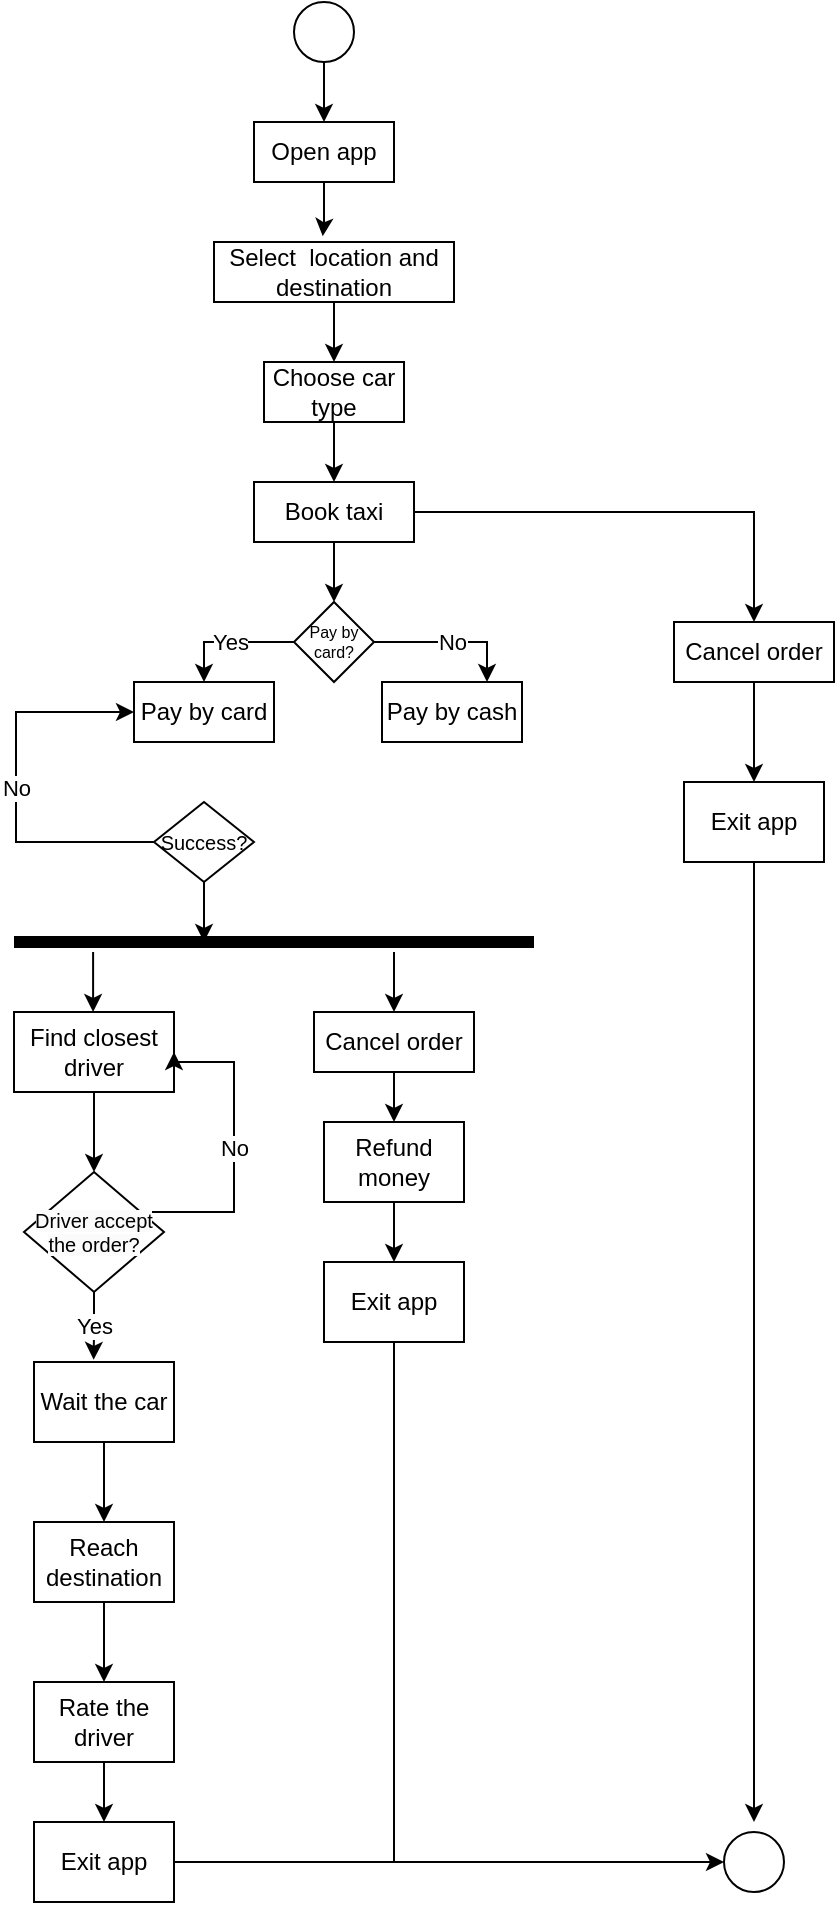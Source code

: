 <mxfile version="24.0.2" type="device">
  <diagram name="Сторінка-1" id="kmo2ZfYhTHndC0RWYkVL">
    <mxGraphModel dx="851" dy="561" grid="1" gridSize="10" guides="1" tooltips="1" connect="1" arrows="1" fold="1" page="1" pageScale="1" pageWidth="827" pageHeight="1169" math="0" shadow="0">
      <root>
        <mxCell id="0" />
        <mxCell id="1" parent="0" />
        <mxCell id="PLdyemcd7zMbez4ld6D0-33" style="edgeStyle=orthogonalEdgeStyle;rounded=0;orthogonalLoop=1;jettySize=auto;html=1;entryX=0.5;entryY=0;entryDx=0;entryDy=0;" edge="1" parent="1" source="PLdyemcd7zMbez4ld6D0-1" target="PLdyemcd7zMbez4ld6D0-2">
          <mxGeometry relative="1" as="geometry" />
        </mxCell>
        <mxCell id="PLdyemcd7zMbez4ld6D0-1" value="" style="ellipse;whiteSpace=wrap;html=1;aspect=fixed;" vertex="1" parent="1">
          <mxGeometry x="370" y="320" width="30" height="30" as="geometry" />
        </mxCell>
        <mxCell id="PLdyemcd7zMbez4ld6D0-2" value="Open app" style="rounded=0;whiteSpace=wrap;html=1;" vertex="1" parent="1">
          <mxGeometry x="350" y="380" width="70" height="30" as="geometry" />
        </mxCell>
        <mxCell id="PLdyemcd7zMbez4ld6D0-35" style="edgeStyle=orthogonalEdgeStyle;rounded=0;orthogonalLoop=1;jettySize=auto;html=1;entryX=0.5;entryY=0;entryDx=0;entryDy=0;" edge="1" parent="1" source="PLdyemcd7zMbez4ld6D0-3" target="PLdyemcd7zMbez4ld6D0-4">
          <mxGeometry relative="1" as="geometry" />
        </mxCell>
        <mxCell id="PLdyemcd7zMbez4ld6D0-3" value="Select&amp;nbsp; location and destination" style="rounded=0;whiteSpace=wrap;html=1;" vertex="1" parent="1">
          <mxGeometry x="330" y="440" width="120" height="30" as="geometry" />
        </mxCell>
        <mxCell id="PLdyemcd7zMbez4ld6D0-36" style="edgeStyle=orthogonalEdgeStyle;rounded=0;orthogonalLoop=1;jettySize=auto;html=1;entryX=0.5;entryY=0;entryDx=0;entryDy=0;" edge="1" parent="1" source="PLdyemcd7zMbez4ld6D0-4" target="PLdyemcd7zMbez4ld6D0-12">
          <mxGeometry relative="1" as="geometry" />
        </mxCell>
        <mxCell id="PLdyemcd7zMbez4ld6D0-4" value="Choose car type" style="rounded=0;whiteSpace=wrap;html=1;" vertex="1" parent="1">
          <mxGeometry x="355" y="500" width="70" height="30" as="geometry" />
        </mxCell>
        <mxCell id="PLdyemcd7zMbez4ld6D0-8" value="Yes" style="edgeStyle=orthogonalEdgeStyle;rounded=0;orthogonalLoop=1;jettySize=auto;html=1;entryX=0.5;entryY=0;entryDx=0;entryDy=0;" edge="1" parent="1" source="PLdyemcd7zMbez4ld6D0-5" target="PLdyemcd7zMbez4ld6D0-6">
          <mxGeometry relative="1" as="geometry" />
        </mxCell>
        <mxCell id="PLdyemcd7zMbez4ld6D0-9" value="No" style="edgeStyle=orthogonalEdgeStyle;rounded=0;orthogonalLoop=1;jettySize=auto;html=1;entryX=0.75;entryY=0;entryDx=0;entryDy=0;" edge="1" parent="1" source="PLdyemcd7zMbez4ld6D0-5" target="PLdyemcd7zMbez4ld6D0-7">
          <mxGeometry relative="1" as="geometry" />
        </mxCell>
        <mxCell id="PLdyemcd7zMbez4ld6D0-5" value="Pay by card?" style="rhombus;whiteSpace=wrap;html=1;fontSize=8;" vertex="1" parent="1">
          <mxGeometry x="370" y="620" width="40" height="40" as="geometry" />
        </mxCell>
        <mxCell id="PLdyemcd7zMbez4ld6D0-6" value="Pay by card" style="rounded=0;whiteSpace=wrap;html=1;" vertex="1" parent="1">
          <mxGeometry x="290" y="660" width="70" height="30" as="geometry" />
        </mxCell>
        <mxCell id="PLdyemcd7zMbez4ld6D0-7" value="Pay by cash" style="rounded=0;whiteSpace=wrap;html=1;" vertex="1" parent="1">
          <mxGeometry x="414" y="660" width="70" height="30" as="geometry" />
        </mxCell>
        <mxCell id="PLdyemcd7zMbez4ld6D0-11" value="No" style="edgeStyle=orthogonalEdgeStyle;rounded=0;orthogonalLoop=1;jettySize=auto;html=1;entryX=0;entryY=0.5;entryDx=0;entryDy=0;" edge="1" parent="1" source="PLdyemcd7zMbez4ld6D0-10" target="PLdyemcd7zMbez4ld6D0-6">
          <mxGeometry relative="1" as="geometry">
            <mxPoint x="230" y="650" as="targetPoint" />
            <Array as="points">
              <mxPoint x="231" y="740" />
              <mxPoint x="231" y="675" />
            </Array>
          </mxGeometry>
        </mxCell>
        <mxCell id="PLdyemcd7zMbez4ld6D0-42" style="edgeStyle=orthogonalEdgeStyle;rounded=0;orthogonalLoop=1;jettySize=auto;html=1;" edge="1" parent="1" source="PLdyemcd7zMbez4ld6D0-10">
          <mxGeometry relative="1" as="geometry">
            <mxPoint x="325" y="790" as="targetPoint" />
          </mxGeometry>
        </mxCell>
        <mxCell id="PLdyemcd7zMbez4ld6D0-10" value="Success?" style="rhombus;whiteSpace=wrap;html=1;fontSize=10;" vertex="1" parent="1">
          <mxGeometry x="300" y="720" width="50" height="40" as="geometry" />
        </mxCell>
        <mxCell id="PLdyemcd7zMbez4ld6D0-37" style="edgeStyle=orthogonalEdgeStyle;rounded=0;orthogonalLoop=1;jettySize=auto;html=1;entryX=0.5;entryY=0;entryDx=0;entryDy=0;" edge="1" parent="1" source="PLdyemcd7zMbez4ld6D0-12" target="PLdyemcd7zMbez4ld6D0-5">
          <mxGeometry relative="1" as="geometry" />
        </mxCell>
        <mxCell id="PLdyemcd7zMbez4ld6D0-49" style="edgeStyle=orthogonalEdgeStyle;rounded=0;orthogonalLoop=1;jettySize=auto;html=1;entryX=0.5;entryY=0;entryDx=0;entryDy=0;" edge="1" parent="1" source="PLdyemcd7zMbez4ld6D0-12" target="PLdyemcd7zMbez4ld6D0-25">
          <mxGeometry relative="1" as="geometry" />
        </mxCell>
        <mxCell id="PLdyemcd7zMbez4ld6D0-12" value="Book taxi" style="rounded=0;whiteSpace=wrap;html=1;" vertex="1" parent="1">
          <mxGeometry x="350" y="560" width="80" height="30" as="geometry" />
        </mxCell>
        <mxCell id="PLdyemcd7zMbez4ld6D0-18" style="edgeStyle=orthogonalEdgeStyle;rounded=0;orthogonalLoop=1;jettySize=auto;html=1;entryX=0.5;entryY=0;entryDx=0;entryDy=0;" edge="1" parent="1" source="PLdyemcd7zMbez4ld6D0-14" target="PLdyemcd7zMbez4ld6D0-16">
          <mxGeometry relative="1" as="geometry" />
        </mxCell>
        <mxCell id="PLdyemcd7zMbez4ld6D0-14" value="Find closest driver" style="rounded=0;whiteSpace=wrap;html=1;" vertex="1" parent="1">
          <mxGeometry x="230" y="825" width="80" height="40" as="geometry" />
        </mxCell>
        <mxCell id="PLdyemcd7zMbez4ld6D0-17" value="No" style="edgeStyle=orthogonalEdgeStyle;rounded=0;orthogonalLoop=1;jettySize=auto;html=1;entryX=1;entryY=0.5;entryDx=0;entryDy=0;" edge="1" parent="1" source="PLdyemcd7zMbez4ld6D0-16" target="PLdyemcd7zMbez4ld6D0-14">
          <mxGeometry relative="1" as="geometry">
            <mxPoint x="360" y="845" as="targetPoint" />
            <Array as="points">
              <mxPoint x="340" y="925" />
              <mxPoint x="340" y="850" />
            </Array>
          </mxGeometry>
        </mxCell>
        <mxCell id="PLdyemcd7zMbez4ld6D0-16" value="&lt;span style=&quot;color: rgb(0, 0, 0); font-family: Helvetica; font-size: 10px; font-style: normal; font-variant-ligatures: normal; font-variant-caps: normal; font-weight: 400; letter-spacing: normal; orphans: 2; text-align: center; text-indent: 0px; text-transform: none; widows: 2; word-spacing: 0px; -webkit-text-stroke-width: 0px; white-space: normal; background-color: rgb(251, 251, 251); text-decoration-thickness: initial; text-decoration-style: initial; text-decoration-color: initial; float: none; display: inline !important;&quot;&gt;Driver accept the order?&lt;/span&gt;" style="rhombus;whiteSpace=wrap;html=1;fontSize=10;" vertex="1" parent="1">
          <mxGeometry x="235" y="905" width="70" height="60" as="geometry" />
        </mxCell>
        <mxCell id="PLdyemcd7zMbez4ld6D0-51" style="edgeStyle=orthogonalEdgeStyle;rounded=0;orthogonalLoop=1;jettySize=auto;html=1;entryX=0.5;entryY=0;entryDx=0;entryDy=0;" edge="1" parent="1" source="PLdyemcd7zMbez4ld6D0-19" target="PLdyemcd7zMbez4ld6D0-20">
          <mxGeometry relative="1" as="geometry" />
        </mxCell>
        <mxCell id="PLdyemcd7zMbez4ld6D0-19" value="Wait the car" style="rounded=0;whiteSpace=wrap;html=1;" vertex="1" parent="1">
          <mxGeometry x="240" y="1000" width="70" height="40" as="geometry" />
        </mxCell>
        <mxCell id="PLdyemcd7zMbez4ld6D0-52" style="edgeStyle=orthogonalEdgeStyle;rounded=0;orthogonalLoop=1;jettySize=auto;html=1;entryX=0.5;entryY=0;entryDx=0;entryDy=0;" edge="1" parent="1" source="PLdyemcd7zMbez4ld6D0-20" target="PLdyemcd7zMbez4ld6D0-21">
          <mxGeometry relative="1" as="geometry" />
        </mxCell>
        <mxCell id="PLdyemcd7zMbez4ld6D0-20" value="Reach destination" style="rounded=0;whiteSpace=wrap;html=1;" vertex="1" parent="1">
          <mxGeometry x="240" y="1080" width="70" height="40" as="geometry" />
        </mxCell>
        <mxCell id="PLdyemcd7zMbez4ld6D0-53" style="edgeStyle=orthogonalEdgeStyle;rounded=0;orthogonalLoop=1;jettySize=auto;html=1;entryX=0.5;entryY=0;entryDx=0;entryDy=0;" edge="1" parent="1" source="PLdyemcd7zMbez4ld6D0-21" target="PLdyemcd7zMbez4ld6D0-22">
          <mxGeometry relative="1" as="geometry" />
        </mxCell>
        <mxCell id="PLdyemcd7zMbez4ld6D0-21" value="Rate the driver" style="rounded=0;whiteSpace=wrap;html=1;" vertex="1" parent="1">
          <mxGeometry x="240" y="1160" width="70" height="40" as="geometry" />
        </mxCell>
        <mxCell id="PLdyemcd7zMbez4ld6D0-57" style="edgeStyle=orthogonalEdgeStyle;rounded=0;orthogonalLoop=1;jettySize=auto;html=1;entryX=0;entryY=0.5;entryDx=0;entryDy=0;" edge="1" parent="1" source="PLdyemcd7zMbez4ld6D0-22" target="PLdyemcd7zMbez4ld6D0-30">
          <mxGeometry relative="1" as="geometry" />
        </mxCell>
        <mxCell id="PLdyemcd7zMbez4ld6D0-22" value="Exit app" style="rounded=0;whiteSpace=wrap;html=1;" vertex="1" parent="1">
          <mxGeometry x="240" y="1230" width="70" height="40" as="geometry" />
        </mxCell>
        <mxCell id="PLdyemcd7zMbez4ld6D0-55" style="edgeStyle=orthogonalEdgeStyle;rounded=0;orthogonalLoop=1;jettySize=auto;html=1;entryX=0.5;entryY=0;entryDx=0;entryDy=0;" edge="1" parent="1" source="PLdyemcd7zMbez4ld6D0-23" target="PLdyemcd7zMbez4ld6D0-26">
          <mxGeometry relative="1" as="geometry" />
        </mxCell>
        <mxCell id="PLdyemcd7zMbez4ld6D0-23" value="Cancel order" style="rounded=0;whiteSpace=wrap;html=1;" vertex="1" parent="1">
          <mxGeometry x="380" y="825" width="80" height="30" as="geometry" />
        </mxCell>
        <mxCell id="PLdyemcd7zMbez4ld6D0-50" style="edgeStyle=orthogonalEdgeStyle;rounded=0;orthogonalLoop=1;jettySize=auto;html=1;entryX=0.5;entryY=0;entryDx=0;entryDy=0;" edge="1" parent="1" source="PLdyemcd7zMbez4ld6D0-25" target="PLdyemcd7zMbez4ld6D0-29">
          <mxGeometry relative="1" as="geometry" />
        </mxCell>
        <mxCell id="PLdyemcd7zMbez4ld6D0-25" value="Cancel order" style="rounded=0;whiteSpace=wrap;html=1;" vertex="1" parent="1">
          <mxGeometry x="560" y="630" width="80" height="30" as="geometry" />
        </mxCell>
        <mxCell id="PLdyemcd7zMbez4ld6D0-56" style="edgeStyle=orthogonalEdgeStyle;rounded=0;orthogonalLoop=1;jettySize=auto;html=1;entryX=0.5;entryY=0;entryDx=0;entryDy=0;" edge="1" parent="1" source="PLdyemcd7zMbez4ld6D0-26" target="PLdyemcd7zMbez4ld6D0-28">
          <mxGeometry relative="1" as="geometry" />
        </mxCell>
        <mxCell id="PLdyemcd7zMbez4ld6D0-26" value="Refund money" style="rounded=0;whiteSpace=wrap;html=1;" vertex="1" parent="1">
          <mxGeometry x="385" y="880" width="70" height="40" as="geometry" />
        </mxCell>
        <mxCell id="PLdyemcd7zMbez4ld6D0-28" value="Exit app" style="rounded=0;whiteSpace=wrap;html=1;" vertex="1" parent="1">
          <mxGeometry x="385" y="950" width="70" height="40" as="geometry" />
        </mxCell>
        <mxCell id="PLdyemcd7zMbez4ld6D0-58" style="edgeStyle=orthogonalEdgeStyle;rounded=0;orthogonalLoop=1;jettySize=auto;html=1;" edge="1" parent="1" source="PLdyemcd7zMbez4ld6D0-29">
          <mxGeometry relative="1" as="geometry">
            <mxPoint x="600" y="1230.0" as="targetPoint" />
          </mxGeometry>
        </mxCell>
        <mxCell id="PLdyemcd7zMbez4ld6D0-29" value="Exit app" style="rounded=0;whiteSpace=wrap;html=1;" vertex="1" parent="1">
          <mxGeometry x="565" y="710" width="70" height="40" as="geometry" />
        </mxCell>
        <mxCell id="PLdyemcd7zMbez4ld6D0-30" value="" style="ellipse;whiteSpace=wrap;html=1;aspect=fixed;" vertex="1" parent="1">
          <mxGeometry x="585" y="1235" width="30" height="30" as="geometry" />
        </mxCell>
        <mxCell id="PLdyemcd7zMbez4ld6D0-34" style="edgeStyle=orthogonalEdgeStyle;rounded=0;orthogonalLoop=1;jettySize=auto;html=1;entryX=0.453;entryY=-0.097;entryDx=0;entryDy=0;entryPerimeter=0;" edge="1" parent="1" source="PLdyemcd7zMbez4ld6D0-2" target="PLdyemcd7zMbez4ld6D0-3">
          <mxGeometry relative="1" as="geometry" />
        </mxCell>
        <mxCell id="PLdyemcd7zMbez4ld6D0-41" value="" style="endArrow=none;html=1;rounded=0;fontSize=30;strokeWidth=6;" edge="1" parent="1">
          <mxGeometry width="50" height="50" relative="1" as="geometry">
            <mxPoint x="230" y="790" as="sourcePoint" />
            <mxPoint x="490" y="790" as="targetPoint" />
          </mxGeometry>
        </mxCell>
        <mxCell id="PLdyemcd7zMbez4ld6D0-43" style="edgeStyle=orthogonalEdgeStyle;rounded=0;orthogonalLoop=1;jettySize=auto;html=1;" edge="1" parent="1">
          <mxGeometry relative="1" as="geometry">
            <mxPoint x="269.55" y="825" as="targetPoint" />
            <mxPoint x="269.55" y="795" as="sourcePoint" />
          </mxGeometry>
        </mxCell>
        <mxCell id="PLdyemcd7zMbez4ld6D0-44" value="Yes" style="edgeStyle=orthogonalEdgeStyle;rounded=0;orthogonalLoop=1;jettySize=auto;html=1;entryX=0.426;entryY=-0.027;entryDx=0;entryDy=0;entryPerimeter=0;" edge="1" parent="1" source="PLdyemcd7zMbez4ld6D0-16" target="PLdyemcd7zMbez4ld6D0-19">
          <mxGeometry relative="1" as="geometry" />
        </mxCell>
        <mxCell id="PLdyemcd7zMbez4ld6D0-54" style="edgeStyle=orthogonalEdgeStyle;rounded=0;orthogonalLoop=1;jettySize=auto;html=1;" edge="1" parent="1">
          <mxGeometry relative="1" as="geometry">
            <mxPoint x="420" y="825" as="targetPoint" />
            <mxPoint x="420" y="795" as="sourcePoint" />
            <Array as="points">
              <mxPoint x="420.45" y="800" />
              <mxPoint x="420.45" y="800" />
            </Array>
          </mxGeometry>
        </mxCell>
        <mxCell id="PLdyemcd7zMbez4ld6D0-60" value="" style="endArrow=none;html=1;rounded=0;entryX=0.5;entryY=1;entryDx=0;entryDy=0;" edge="1" parent="1" target="PLdyemcd7zMbez4ld6D0-28">
          <mxGeometry width="50" height="50" relative="1" as="geometry">
            <mxPoint x="420" y="1250" as="sourcePoint" />
            <mxPoint x="500" y="1080" as="targetPoint" />
          </mxGeometry>
        </mxCell>
      </root>
    </mxGraphModel>
  </diagram>
</mxfile>

